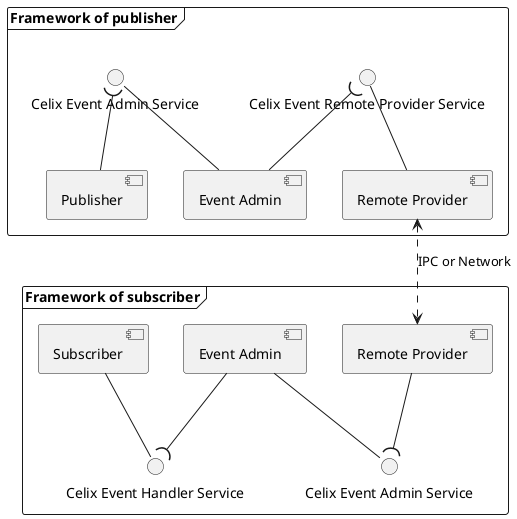 Licensed to the Apache Software Foundation (ASF) under one or more
contributor license agreements.  See the NOTICE file distributed with
this work for additional information regarding copyright ownership.
The ASF licenses this file to You under the Apache License, Version 2.0
(the "License"); you may not use this file except in compliance with
the License.  You may obtain a copy of the License at

    http://www.apache.org/licenses/LICENSE-2.0

Unless required by applicable law or agreed to in writing, software
distributed under the License is distributed on an "AS IS" BASIS,
WITHOUT WARRANTIES OR CONDITIONS OF ANY KIND, either express or implied.
See the License for the specific language governing permissions and
limitations under the License.

@startuml
'https://plantuml.com/component-diagram


frame "Framework of publisher" {
    ()EventAdminService1 as "Celix Event Admin Service"
    ()RemoteProviderService1 as "Celix Event Remote Provider Service"
    [Publisher]
    EventAdmin1 as [Event Admin]
    RemoteProvider1 as [Remote Provider]


    Publisher -up-( EventAdminService1
    EventAdmin1 -up- EventAdminService1
    EventAdmin1 -up-( RemoteProviderService1
    RemoteProvider1 -up- RemoteProviderService1
}

frame "Framework of subscriber" {
    ()EventAdminService2 as "Celix Event Admin Service"
    ()EventHandlerService as "Celix Event Handler Service"
    RemoteProvider2 as [Remote Provider]
    EventAdmin2 as [Event Admin]
    [Subscriber]

    RemoteProvider2 -down-( EventAdminService2
    EventAdmin2 -down- EventAdminService2
    EventAdmin2 -down-( EventHandlerService
    Subscriber -down- EventHandlerService
}

RemoteProvider1 <.down.> RemoteProvider2:IPC or Network

@enduml